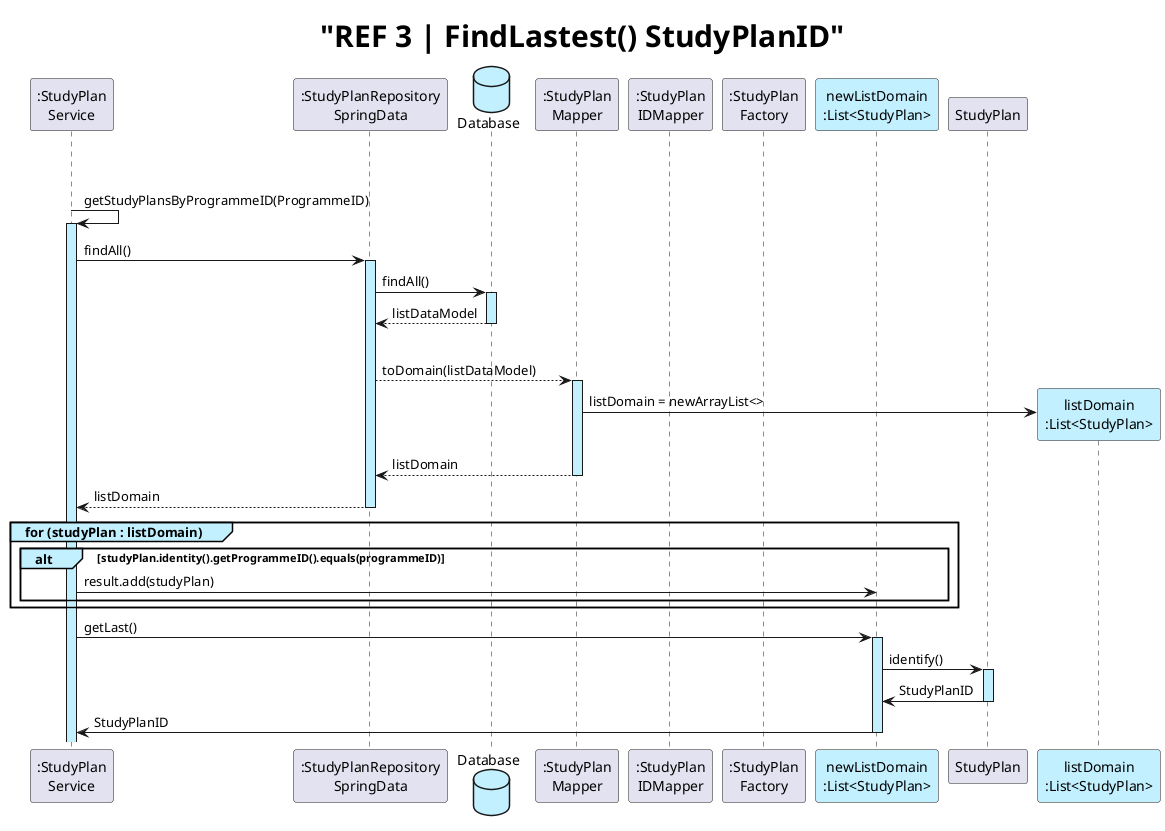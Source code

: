 @startuml
title <size:30>"REF 3 | FindLastest() StudyPlanID"</size>
|||
participant ":StudyPlan\nService" as Service
participant ":StudyPlanRepository\nSpringData" as Repository
database "Database" as DT #application
participant ":StudyPlan\nMapper" as SM
participant ":StudyPlan\nIDMapper" as SIM
participant ":StudyPlan\nFactory" as F
participant "newListDomain\n:List<StudyPlan>" as NL #application
participant "StudyPlan" as SP

skinparam sequenceLifeLineBackgroundColor #application
|||
Service -> Service ++ : getStudyPlansByProgrammeID(ProgrammeID)

Service -> Repository ++  : findAll()
Repository -> DT ++ :findAll()
DT --> Repository --: listDataModel
|||
Repository --> SM ++: toDomain(listDataModel)

create "listDomain\n:List<StudyPlan>" as DomainList #application
SM -> DomainList : listDomain = newArrayList<>
SM --> Repository -- :listDomain


Repository --> Service --: listDomain

group#application for (studyPlan : listDomain)
    alt#application studyPlan.identity().getProgrammeID().equals(programmeID)
        Service -> NL : result.add(studyPlan)
    end
end
Service -> NL ++: getLast()
NL -> SP ++: identify()
SP -> NL --: StudyPlanID
NL -> Service --: StudyPlanID

@enduml